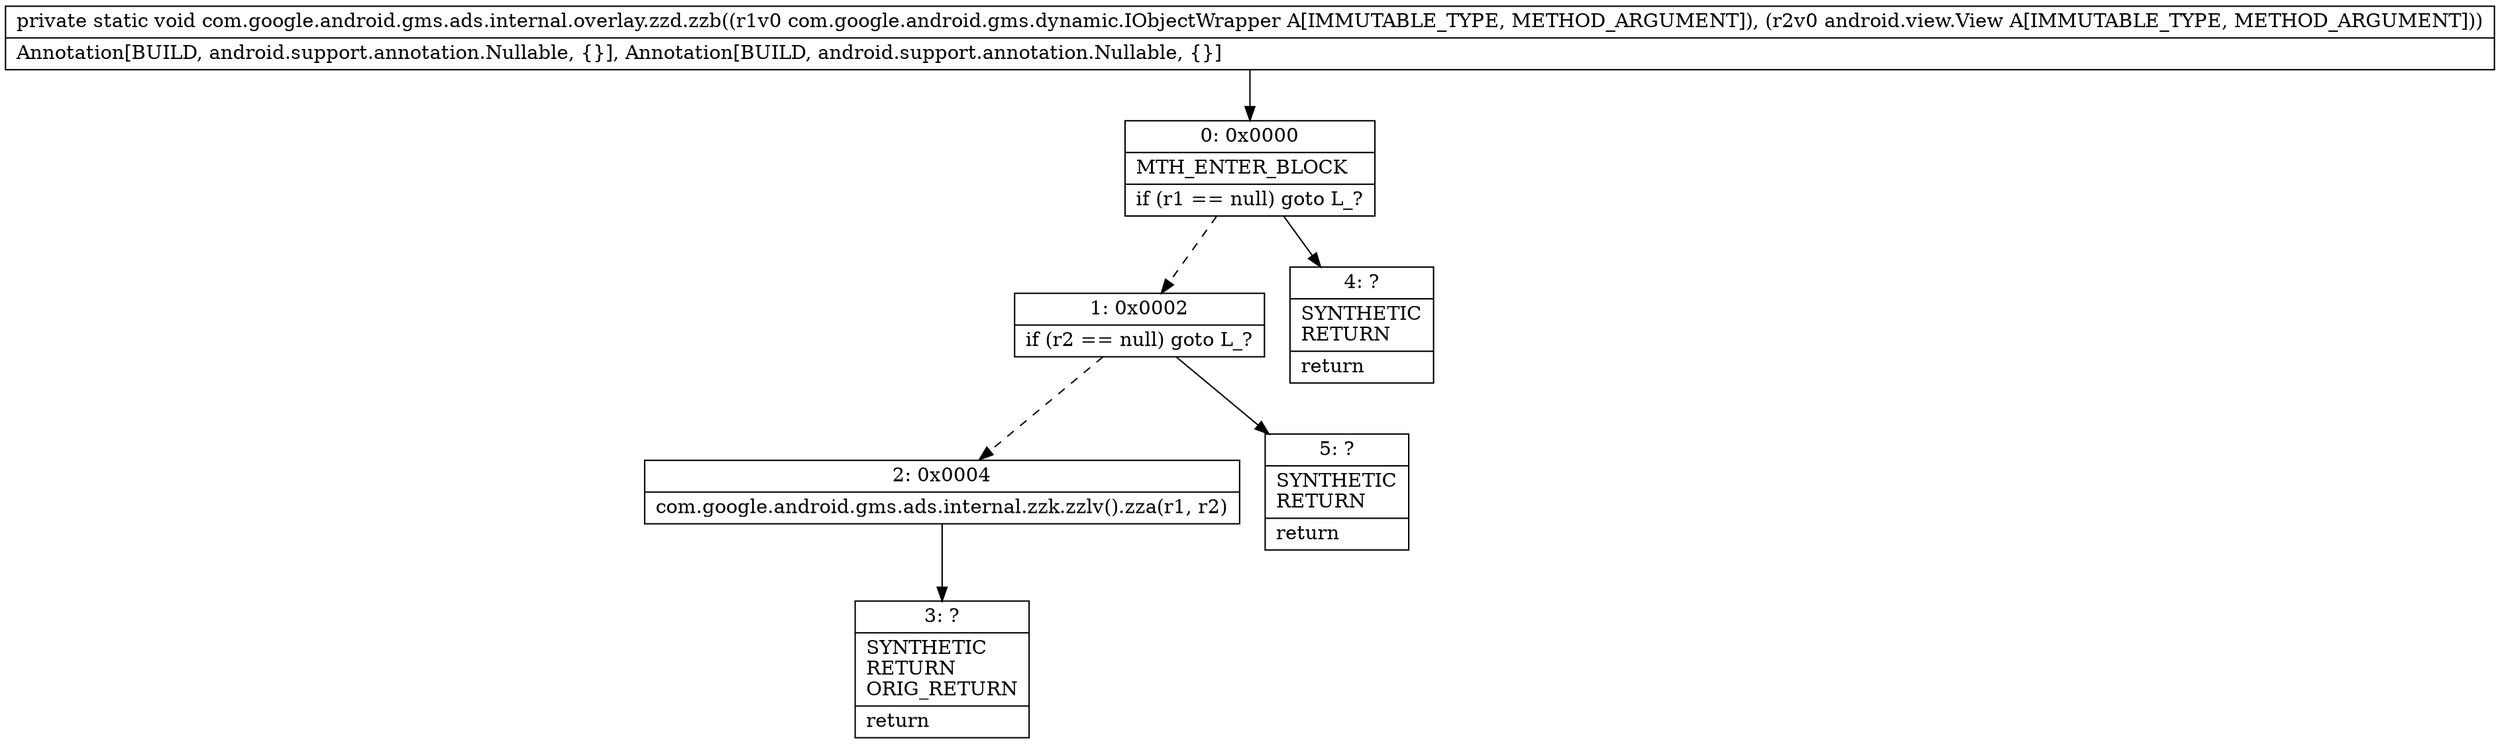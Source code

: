 digraph "CFG forcom.google.android.gms.ads.internal.overlay.zzd.zzb(Lcom\/google\/android\/gms\/dynamic\/IObjectWrapper;Landroid\/view\/View;)V" {
Node_0 [shape=record,label="{0\:\ 0x0000|MTH_ENTER_BLOCK\l|if (r1 == null) goto L_?\l}"];
Node_1 [shape=record,label="{1\:\ 0x0002|if (r2 == null) goto L_?\l}"];
Node_2 [shape=record,label="{2\:\ 0x0004|com.google.android.gms.ads.internal.zzk.zzlv().zza(r1, r2)\l}"];
Node_3 [shape=record,label="{3\:\ ?|SYNTHETIC\lRETURN\lORIG_RETURN\l|return\l}"];
Node_4 [shape=record,label="{4\:\ ?|SYNTHETIC\lRETURN\l|return\l}"];
Node_5 [shape=record,label="{5\:\ ?|SYNTHETIC\lRETURN\l|return\l}"];
MethodNode[shape=record,label="{private static void com.google.android.gms.ads.internal.overlay.zzd.zzb((r1v0 com.google.android.gms.dynamic.IObjectWrapper A[IMMUTABLE_TYPE, METHOD_ARGUMENT]), (r2v0 android.view.View A[IMMUTABLE_TYPE, METHOD_ARGUMENT]))  | Annotation[BUILD, android.support.annotation.Nullable, \{\}], Annotation[BUILD, android.support.annotation.Nullable, \{\}]\l}"];
MethodNode -> Node_0;
Node_0 -> Node_1[style=dashed];
Node_0 -> Node_4;
Node_1 -> Node_2[style=dashed];
Node_1 -> Node_5;
Node_2 -> Node_3;
}


